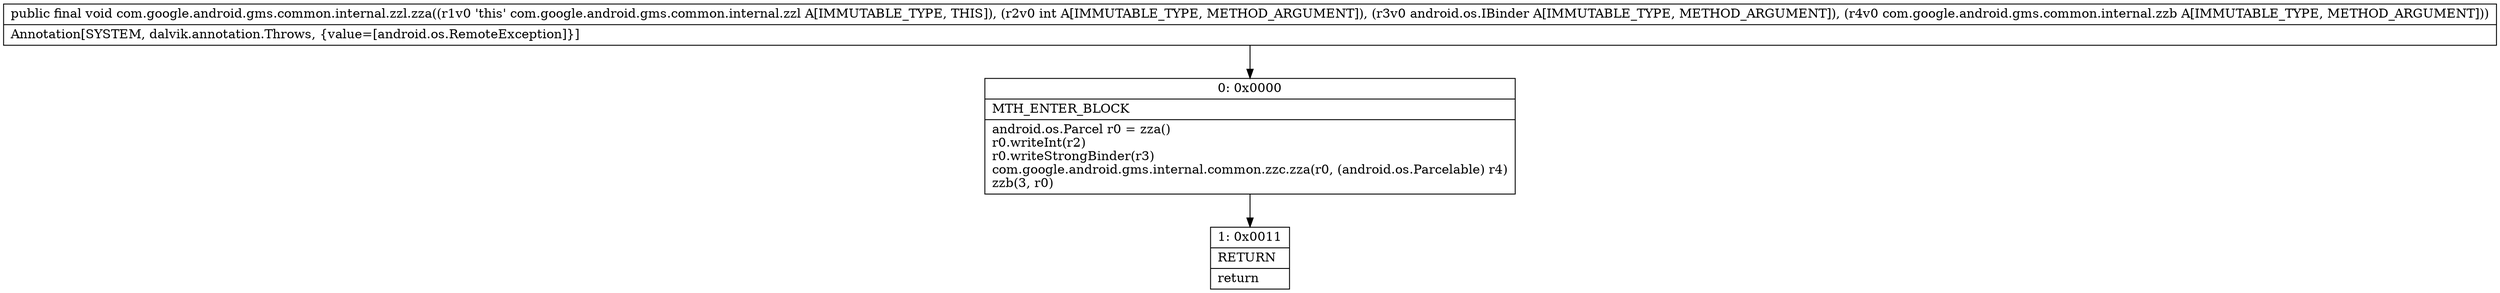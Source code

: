 digraph "CFG forcom.google.android.gms.common.internal.zzl.zza(ILandroid\/os\/IBinder;Lcom\/google\/android\/gms\/common\/internal\/zzb;)V" {
Node_0 [shape=record,label="{0\:\ 0x0000|MTH_ENTER_BLOCK\l|android.os.Parcel r0 = zza()\lr0.writeInt(r2)\lr0.writeStrongBinder(r3)\lcom.google.android.gms.internal.common.zzc.zza(r0, (android.os.Parcelable) r4)\lzzb(3, r0)\l}"];
Node_1 [shape=record,label="{1\:\ 0x0011|RETURN\l|return\l}"];
MethodNode[shape=record,label="{public final void com.google.android.gms.common.internal.zzl.zza((r1v0 'this' com.google.android.gms.common.internal.zzl A[IMMUTABLE_TYPE, THIS]), (r2v0 int A[IMMUTABLE_TYPE, METHOD_ARGUMENT]), (r3v0 android.os.IBinder A[IMMUTABLE_TYPE, METHOD_ARGUMENT]), (r4v0 com.google.android.gms.common.internal.zzb A[IMMUTABLE_TYPE, METHOD_ARGUMENT]))  | Annotation[SYSTEM, dalvik.annotation.Throws, \{value=[android.os.RemoteException]\}]\l}"];
MethodNode -> Node_0;
Node_0 -> Node_1;
}

